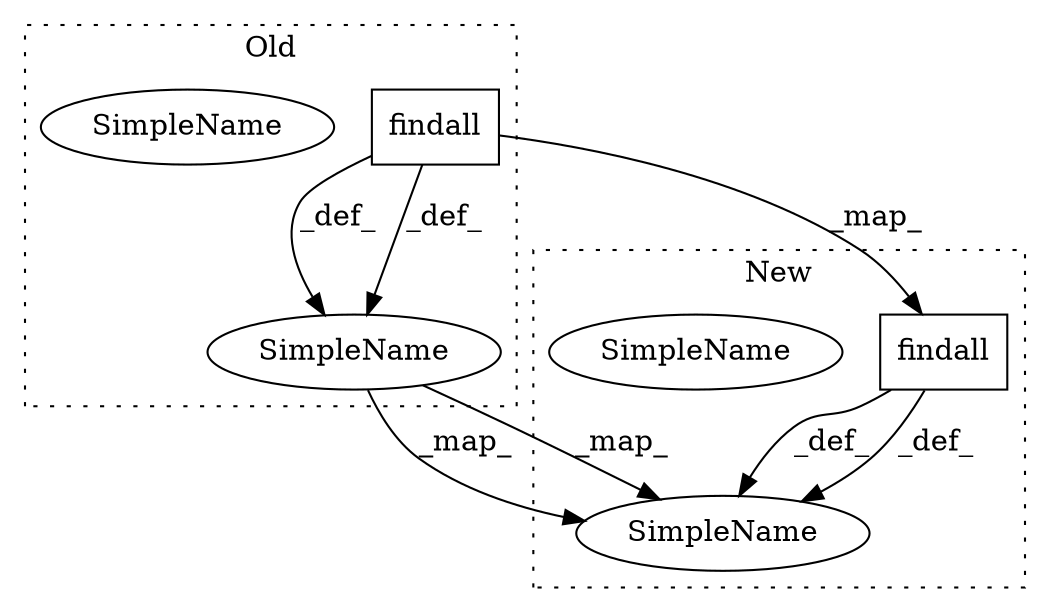 digraph G {
subgraph cluster0 {
1 [label="findall" a="32" s="1294,1340" l="8,1" shape="box"];
3 [label="SimpleName" a="42" s="1411" l="19" shape="ellipse"];
6 [label="SimpleName" a="42" s="1411" l="19" shape="ellipse"];
label = "Old";
style="dotted";
}
subgraph cluster1 {
2 [label="findall" a="32" s="1289,1335" l="8,1" shape="box"];
4 [label="SimpleName" a="42" s="1778" l="19" shape="ellipse"];
5 [label="SimpleName" a="42" s="1778" l="19" shape="ellipse"];
label = "New";
style="dotted";
}
1 -> 6 [label="_def_"];
1 -> 6 [label="_def_"];
1 -> 2 [label="_map_"];
2 -> 5 [label="_def_"];
2 -> 5 [label="_def_"];
6 -> 5 [label="_map_"];
6 -> 5 [label="_map_"];
}